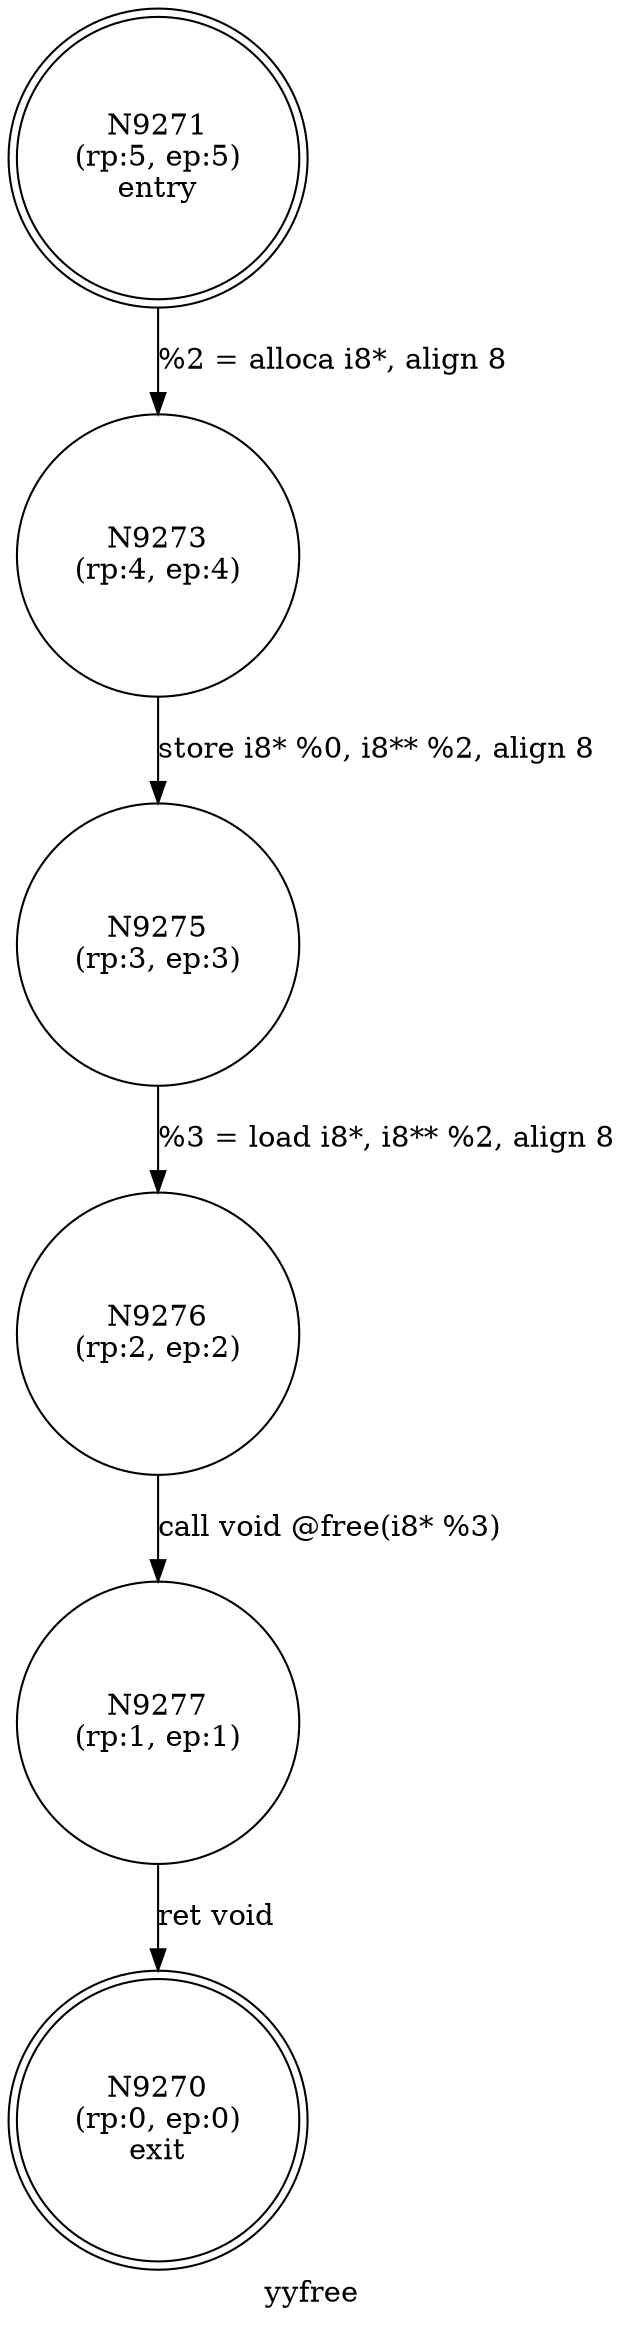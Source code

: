 digraph yyfree {
label="yyfree"
9270 [label="N9270\n(rp:0, ep:0)\nexit", shape="doublecircle"]
9271 [label="N9271\n(rp:5, ep:5)\nentry", shape="doublecircle"]
9271 -> 9273 [label="%2 = alloca i8*, align 8"]
9273 [label="N9273\n(rp:4, ep:4)", shape="circle"]
9273 -> 9275 [label="store i8* %0, i8** %2, align 8"]
9275 [label="N9275\n(rp:3, ep:3)", shape="circle"]
9275 -> 9276 [label="%3 = load i8*, i8** %2, align 8"]
9276 [label="N9276\n(rp:2, ep:2)", shape="circle"]
9276 -> 9277 [label="call void @free(i8* %3)"]
9277 [label="N9277\n(rp:1, ep:1)", shape="circle"]
9277 -> 9270 [label="ret void"]
}
